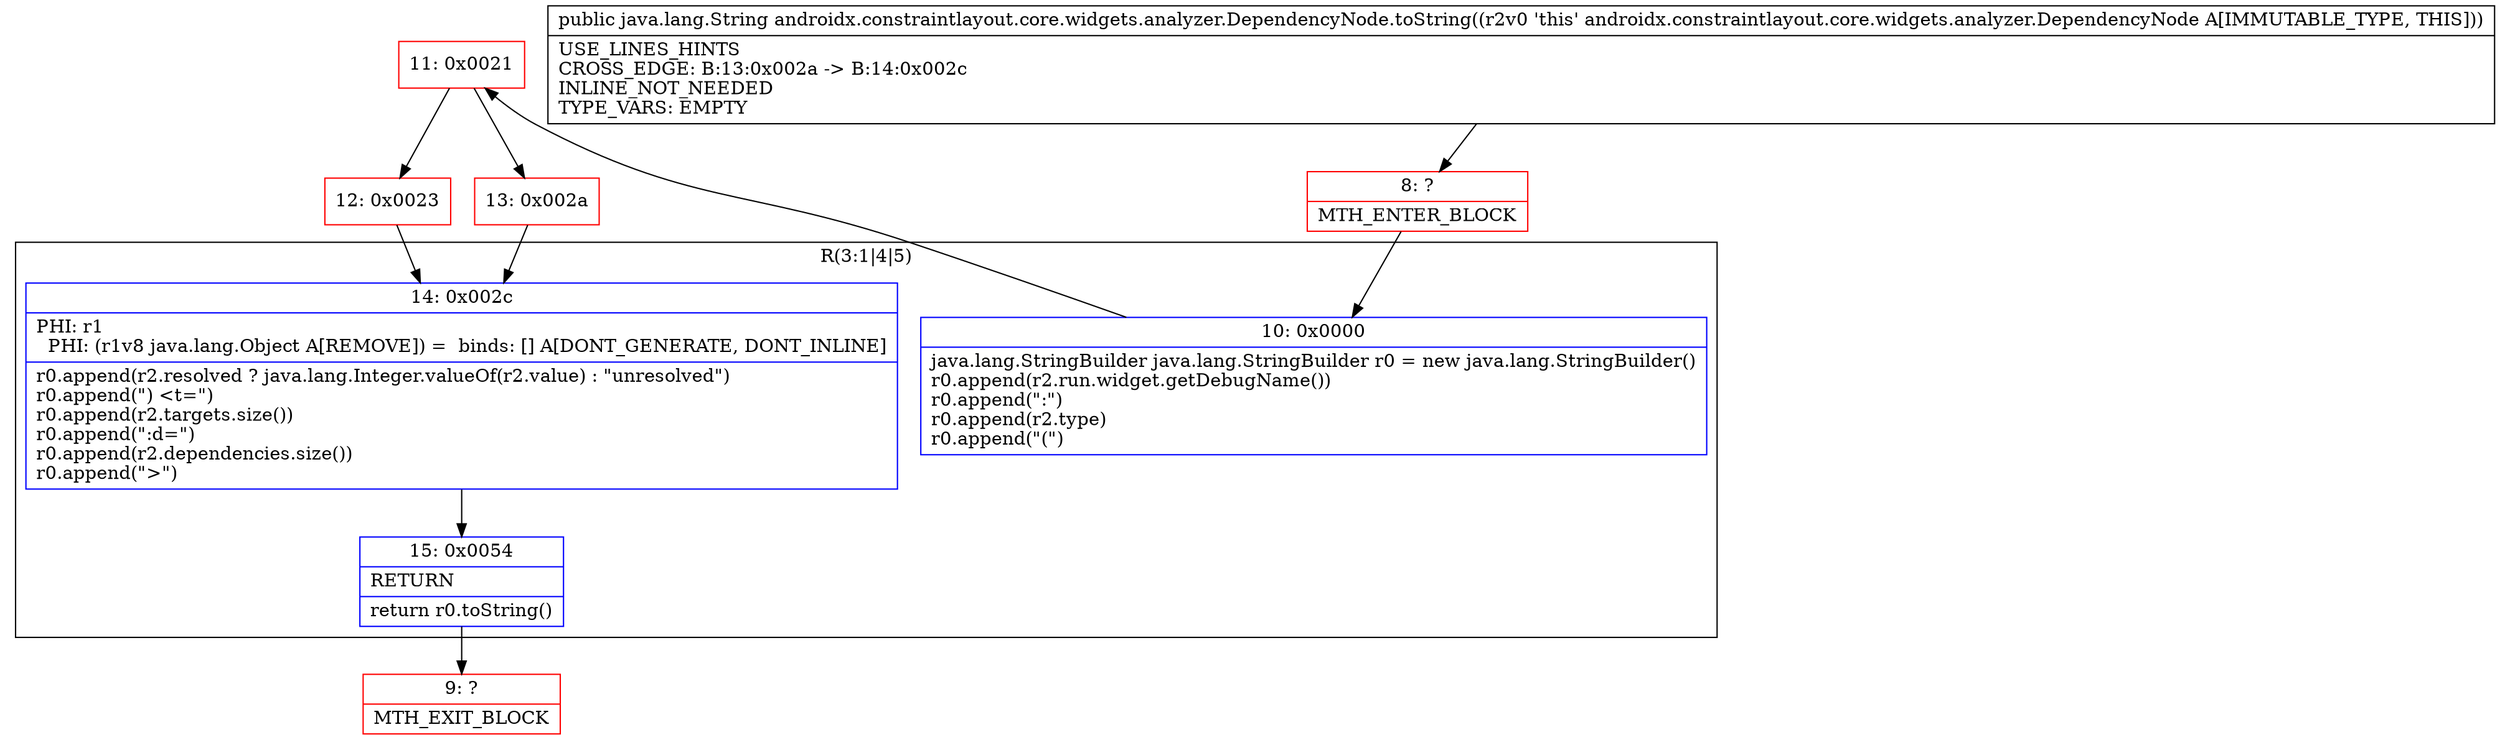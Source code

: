 digraph "CFG forandroidx.constraintlayout.core.widgets.analyzer.DependencyNode.toString()Ljava\/lang\/String;" {
subgraph cluster_Region_1056692729 {
label = "R(3:1|4|5)";
node [shape=record,color=blue];
Node_10 [shape=record,label="{10\:\ 0x0000|java.lang.StringBuilder java.lang.StringBuilder r0 = new java.lang.StringBuilder()\lr0.append(r2.run.widget.getDebugName())\lr0.append(\":\")\lr0.append(r2.type)\lr0.append(\"(\")\l}"];
Node_14 [shape=record,label="{14\:\ 0x002c|PHI: r1 \l  PHI: (r1v8 java.lang.Object A[REMOVE]) =  binds: [] A[DONT_GENERATE, DONT_INLINE]\l|r0.append(r2.resolved ? java.lang.Integer.valueOf(r2.value) : \"unresolved\")\lr0.append(\") \<t=\")\lr0.append(r2.targets.size())\lr0.append(\":d=\")\lr0.append(r2.dependencies.size())\lr0.append(\"\>\")\l}"];
Node_15 [shape=record,label="{15\:\ 0x0054|RETURN\l|return r0.toString()\l}"];
}
Node_8 [shape=record,color=red,label="{8\:\ ?|MTH_ENTER_BLOCK\l}"];
Node_11 [shape=record,color=red,label="{11\:\ 0x0021}"];
Node_12 [shape=record,color=red,label="{12\:\ 0x0023}"];
Node_9 [shape=record,color=red,label="{9\:\ ?|MTH_EXIT_BLOCK\l}"];
Node_13 [shape=record,color=red,label="{13\:\ 0x002a}"];
MethodNode[shape=record,label="{public java.lang.String androidx.constraintlayout.core.widgets.analyzer.DependencyNode.toString((r2v0 'this' androidx.constraintlayout.core.widgets.analyzer.DependencyNode A[IMMUTABLE_TYPE, THIS]))  | USE_LINES_HINTS\lCROSS_EDGE: B:13:0x002a \-\> B:14:0x002c\lINLINE_NOT_NEEDED\lTYPE_VARS: EMPTY\l}"];
MethodNode -> Node_8;Node_10 -> Node_11;
Node_14 -> Node_15;
Node_15 -> Node_9;
Node_8 -> Node_10;
Node_11 -> Node_12;
Node_11 -> Node_13;
Node_12 -> Node_14;
Node_13 -> Node_14;
}

